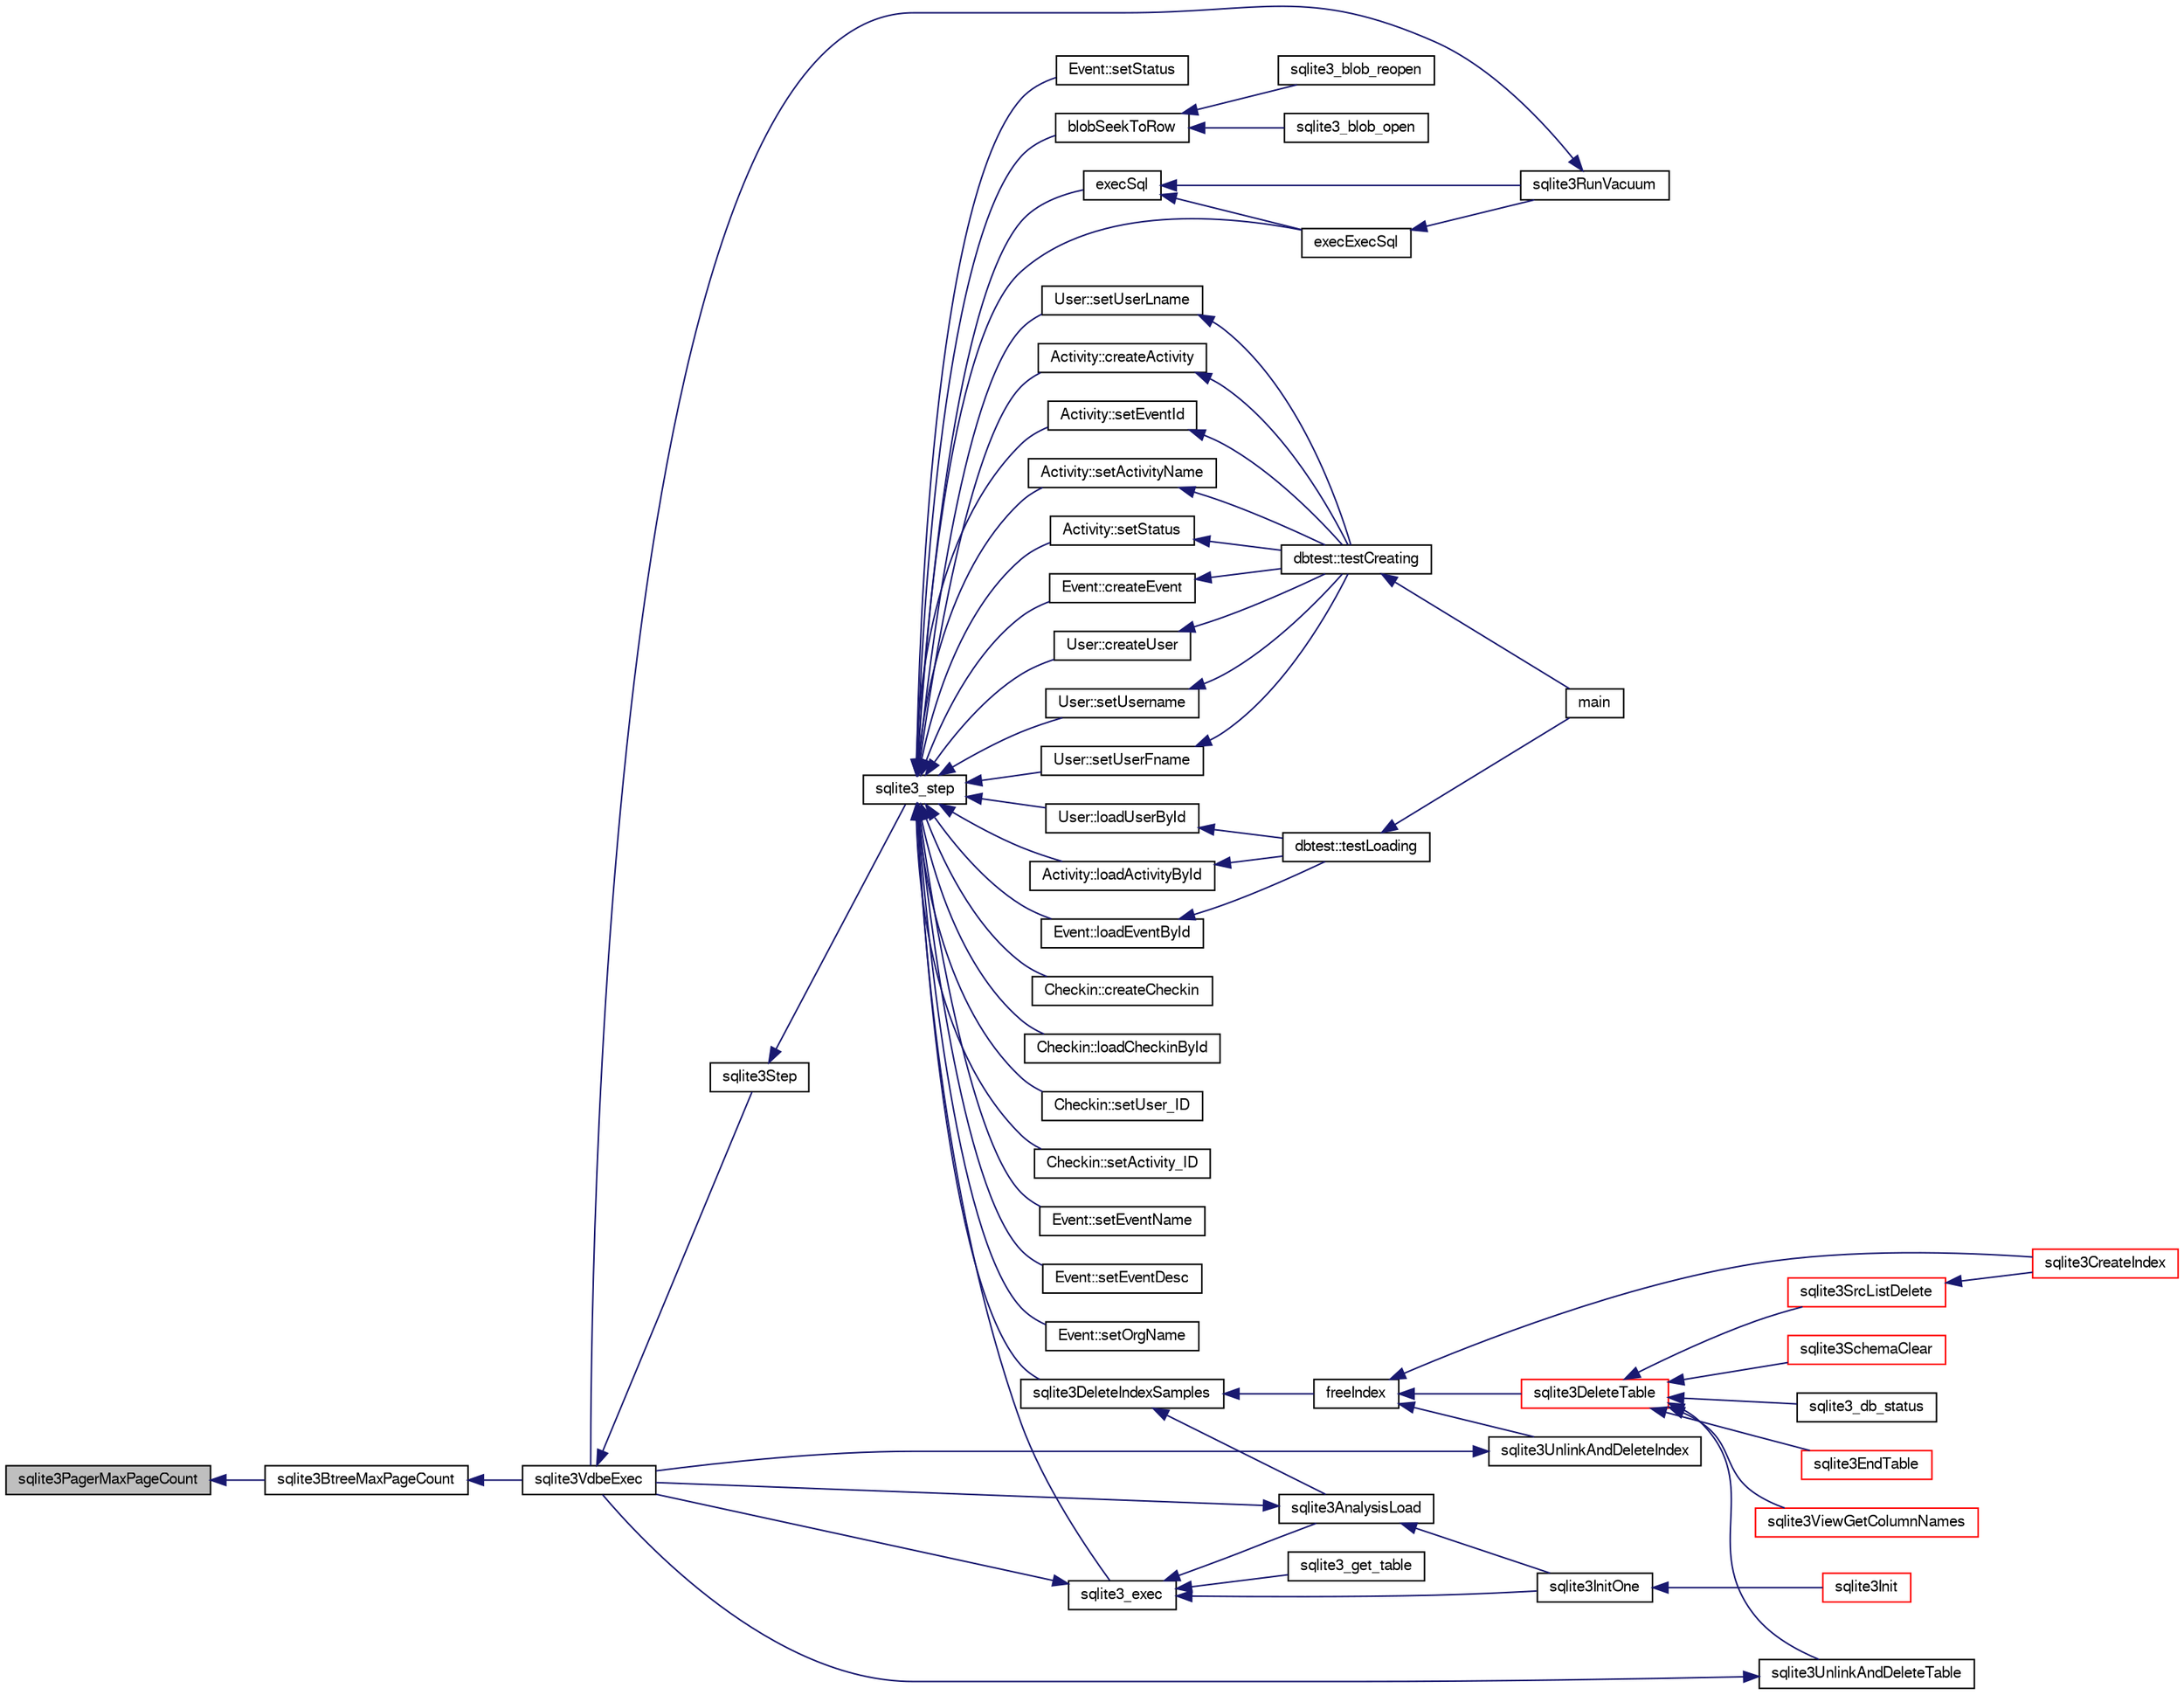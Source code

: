 digraph "sqlite3PagerMaxPageCount"
{
  edge [fontname="FreeSans",fontsize="10",labelfontname="FreeSans",labelfontsize="10"];
  node [fontname="FreeSans",fontsize="10",shape=record];
  rankdir="LR";
  Node631086 [label="sqlite3PagerMaxPageCount",height=0.2,width=0.4,color="black", fillcolor="grey75", style="filled", fontcolor="black"];
  Node631086 -> Node631087 [dir="back",color="midnightblue",fontsize="10",style="solid",fontname="FreeSans"];
  Node631087 [label="sqlite3BtreeMaxPageCount",height=0.2,width=0.4,color="black", fillcolor="white", style="filled",URL="$sqlite3_8c.html#a04e69e5ca8c3f4a275729bb4067fc8f1"];
  Node631087 -> Node631088 [dir="back",color="midnightblue",fontsize="10",style="solid",fontname="FreeSans"];
  Node631088 [label="sqlite3VdbeExec",height=0.2,width=0.4,color="black", fillcolor="white", style="filled",URL="$sqlite3_8c.html#a8ce40a614bdc56719c4d642b1e4dfb21"];
  Node631088 -> Node631089 [dir="back",color="midnightblue",fontsize="10",style="solid",fontname="FreeSans"];
  Node631089 [label="sqlite3Step",height=0.2,width=0.4,color="black", fillcolor="white", style="filled",URL="$sqlite3_8c.html#a3f2872e873e2758a4beedad1d5113554"];
  Node631089 -> Node631090 [dir="back",color="midnightblue",fontsize="10",style="solid",fontname="FreeSans"];
  Node631090 [label="sqlite3_step",height=0.2,width=0.4,color="black", fillcolor="white", style="filled",URL="$sqlite3_8h.html#ac1e491ce36b7471eb28387f7d3c74334"];
  Node631090 -> Node631091 [dir="back",color="midnightblue",fontsize="10",style="solid",fontname="FreeSans"];
  Node631091 [label="Activity::createActivity",height=0.2,width=0.4,color="black", fillcolor="white", style="filled",URL="$classActivity.html#a813cc5e52c14ab49b39014c134e3425b"];
  Node631091 -> Node631092 [dir="back",color="midnightblue",fontsize="10",style="solid",fontname="FreeSans"];
  Node631092 [label="dbtest::testCreating",height=0.2,width=0.4,color="black", fillcolor="white", style="filled",URL="$classdbtest.html#a8193e88a7df657069c8a6bd09c8243b7"];
  Node631092 -> Node631093 [dir="back",color="midnightblue",fontsize="10",style="solid",fontname="FreeSans"];
  Node631093 [label="main",height=0.2,width=0.4,color="black", fillcolor="white", style="filled",URL="$test_8cpp.html#ae66f6b31b5ad750f1fe042a706a4e3d4"];
  Node631090 -> Node631094 [dir="back",color="midnightblue",fontsize="10",style="solid",fontname="FreeSans"];
  Node631094 [label="Activity::loadActivityById",height=0.2,width=0.4,color="black", fillcolor="white", style="filled",URL="$classActivity.html#abe4ffb4f08a47212ebf9013259d9e7fd"];
  Node631094 -> Node631095 [dir="back",color="midnightblue",fontsize="10",style="solid",fontname="FreeSans"];
  Node631095 [label="dbtest::testLoading",height=0.2,width=0.4,color="black", fillcolor="white", style="filled",URL="$classdbtest.html#a6f98d82a2c8e2b9040848763504ddae1"];
  Node631095 -> Node631093 [dir="back",color="midnightblue",fontsize="10",style="solid",fontname="FreeSans"];
  Node631090 -> Node631096 [dir="back",color="midnightblue",fontsize="10",style="solid",fontname="FreeSans"];
  Node631096 [label="Activity::setEventId",height=0.2,width=0.4,color="black", fillcolor="white", style="filled",URL="$classActivity.html#adb1d0fd0d08f473e068f0a4086bfa9ca"];
  Node631096 -> Node631092 [dir="back",color="midnightblue",fontsize="10",style="solid",fontname="FreeSans"];
  Node631090 -> Node631097 [dir="back",color="midnightblue",fontsize="10",style="solid",fontname="FreeSans"];
  Node631097 [label="Activity::setActivityName",height=0.2,width=0.4,color="black", fillcolor="white", style="filled",URL="$classActivity.html#a62dc3737b33915a36086f9dd26d16a81"];
  Node631097 -> Node631092 [dir="back",color="midnightblue",fontsize="10",style="solid",fontname="FreeSans"];
  Node631090 -> Node631098 [dir="back",color="midnightblue",fontsize="10",style="solid",fontname="FreeSans"];
  Node631098 [label="Activity::setStatus",height=0.2,width=0.4,color="black", fillcolor="white", style="filled",URL="$classActivity.html#af618135a7738f4d2a7ee147a8ef912ea"];
  Node631098 -> Node631092 [dir="back",color="midnightblue",fontsize="10",style="solid",fontname="FreeSans"];
  Node631090 -> Node631099 [dir="back",color="midnightblue",fontsize="10",style="solid",fontname="FreeSans"];
  Node631099 [label="Checkin::createCheckin",height=0.2,width=0.4,color="black", fillcolor="white", style="filled",URL="$classCheckin.html#a4e40acdf7fff0e607f6de4f24f3a163c"];
  Node631090 -> Node631100 [dir="back",color="midnightblue",fontsize="10",style="solid",fontname="FreeSans"];
  Node631100 [label="Checkin::loadCheckinById",height=0.2,width=0.4,color="black", fillcolor="white", style="filled",URL="$classCheckin.html#a3461f70ea6c68475225f2a07f78a21e0"];
  Node631090 -> Node631101 [dir="back",color="midnightblue",fontsize="10",style="solid",fontname="FreeSans"];
  Node631101 [label="Checkin::setUser_ID",height=0.2,width=0.4,color="black", fillcolor="white", style="filled",URL="$classCheckin.html#a76ab640f4f912876dbebf183db5359c6"];
  Node631090 -> Node631102 [dir="back",color="midnightblue",fontsize="10",style="solid",fontname="FreeSans"];
  Node631102 [label="Checkin::setActivity_ID",height=0.2,width=0.4,color="black", fillcolor="white", style="filled",URL="$classCheckin.html#ab2ff3ec2604ec73a42af25874a00b232"];
  Node631090 -> Node631103 [dir="back",color="midnightblue",fontsize="10",style="solid",fontname="FreeSans"];
  Node631103 [label="Event::createEvent",height=0.2,width=0.4,color="black", fillcolor="white", style="filled",URL="$classEvent.html#a77adb9f4a46ffb32c2d931f0691f5903"];
  Node631103 -> Node631092 [dir="back",color="midnightblue",fontsize="10",style="solid",fontname="FreeSans"];
  Node631090 -> Node631104 [dir="back",color="midnightblue",fontsize="10",style="solid",fontname="FreeSans"];
  Node631104 [label="Event::loadEventById",height=0.2,width=0.4,color="black", fillcolor="white", style="filled",URL="$classEvent.html#afa66cea33f722dbeecb69cc98fdea055"];
  Node631104 -> Node631095 [dir="back",color="midnightblue",fontsize="10",style="solid",fontname="FreeSans"];
  Node631090 -> Node631105 [dir="back",color="midnightblue",fontsize="10",style="solid",fontname="FreeSans"];
  Node631105 [label="Event::setEventName",height=0.2,width=0.4,color="black", fillcolor="white", style="filled",URL="$classEvent.html#a10596b6ca077df05184e30d62b08729d"];
  Node631090 -> Node631106 [dir="back",color="midnightblue",fontsize="10",style="solid",fontname="FreeSans"];
  Node631106 [label="Event::setEventDesc",height=0.2,width=0.4,color="black", fillcolor="white", style="filled",URL="$classEvent.html#ae36b8377dcae792f1c5c4726024c981b"];
  Node631090 -> Node631107 [dir="back",color="midnightblue",fontsize="10",style="solid",fontname="FreeSans"];
  Node631107 [label="Event::setOrgName",height=0.2,width=0.4,color="black", fillcolor="white", style="filled",URL="$classEvent.html#a19aac0f776bd764563a54977656cf680"];
  Node631090 -> Node631108 [dir="back",color="midnightblue",fontsize="10",style="solid",fontname="FreeSans"];
  Node631108 [label="Event::setStatus",height=0.2,width=0.4,color="black", fillcolor="white", style="filled",URL="$classEvent.html#ab0a6b9285af0f4172eb841e2b80f8972"];
  Node631090 -> Node631109 [dir="back",color="midnightblue",fontsize="10",style="solid",fontname="FreeSans"];
  Node631109 [label="blobSeekToRow",height=0.2,width=0.4,color="black", fillcolor="white", style="filled",URL="$sqlite3_8c.html#afff57e13332b98c8a44a7cebe38962ab"];
  Node631109 -> Node631110 [dir="back",color="midnightblue",fontsize="10",style="solid",fontname="FreeSans"];
  Node631110 [label="sqlite3_blob_open",height=0.2,width=0.4,color="black", fillcolor="white", style="filled",URL="$sqlite3_8h.html#adb8ad839a5bdd62a43785132bc7dd518"];
  Node631109 -> Node631111 [dir="back",color="midnightblue",fontsize="10",style="solid",fontname="FreeSans"];
  Node631111 [label="sqlite3_blob_reopen",height=0.2,width=0.4,color="black", fillcolor="white", style="filled",URL="$sqlite3_8h.html#abc77c24fdc0150138490359a94360f7e"];
  Node631090 -> Node631112 [dir="back",color="midnightblue",fontsize="10",style="solid",fontname="FreeSans"];
  Node631112 [label="sqlite3DeleteIndexSamples",height=0.2,width=0.4,color="black", fillcolor="white", style="filled",URL="$sqlite3_8c.html#aaeda0302fbf61397ec009f65bed047ef"];
  Node631112 -> Node631113 [dir="back",color="midnightblue",fontsize="10",style="solid",fontname="FreeSans"];
  Node631113 [label="sqlite3AnalysisLoad",height=0.2,width=0.4,color="black", fillcolor="white", style="filled",URL="$sqlite3_8c.html#a48a2301c27e1d3d68708b9b8761b5a01"];
  Node631113 -> Node631088 [dir="back",color="midnightblue",fontsize="10",style="solid",fontname="FreeSans"];
  Node631113 -> Node631114 [dir="back",color="midnightblue",fontsize="10",style="solid",fontname="FreeSans"];
  Node631114 [label="sqlite3InitOne",height=0.2,width=0.4,color="black", fillcolor="white", style="filled",URL="$sqlite3_8c.html#ac4318b25df65269906b0379251fe9b85"];
  Node631114 -> Node631115 [dir="back",color="midnightblue",fontsize="10",style="solid",fontname="FreeSans"];
  Node631115 [label="sqlite3Init",height=0.2,width=0.4,color="red", fillcolor="white", style="filled",URL="$sqlite3_8c.html#aed74e3dc765631a833f522f425ff5a48"];
  Node631112 -> Node631215 [dir="back",color="midnightblue",fontsize="10",style="solid",fontname="FreeSans"];
  Node631215 [label="freeIndex",height=0.2,width=0.4,color="black", fillcolor="white", style="filled",URL="$sqlite3_8c.html#a00907c99c18d5bcb9d0b38c077146c31"];
  Node631215 -> Node631216 [dir="back",color="midnightblue",fontsize="10",style="solid",fontname="FreeSans"];
  Node631216 [label="sqlite3UnlinkAndDeleteIndex",height=0.2,width=0.4,color="black", fillcolor="white", style="filled",URL="$sqlite3_8c.html#a889f2dcb438c56db37a6d61e9f25e244"];
  Node631216 -> Node631088 [dir="back",color="midnightblue",fontsize="10",style="solid",fontname="FreeSans"];
  Node631215 -> Node631217 [dir="back",color="midnightblue",fontsize="10",style="solid",fontname="FreeSans"];
  Node631217 [label="sqlite3DeleteTable",height=0.2,width=0.4,color="red", fillcolor="white", style="filled",URL="$sqlite3_8c.html#a7fd3d507375a381a3807f92735318973"];
  Node631217 -> Node631218 [dir="back",color="midnightblue",fontsize="10",style="solid",fontname="FreeSans"];
  Node631218 [label="sqlite3_db_status",height=0.2,width=0.4,color="black", fillcolor="white", style="filled",URL="$sqlite3_8h.html#ab64e8333313ee2e44116842711818940"];
  Node631217 -> Node631219 [dir="back",color="midnightblue",fontsize="10",style="solid",fontname="FreeSans"];
  Node631219 [label="sqlite3UnlinkAndDeleteTable",height=0.2,width=0.4,color="black", fillcolor="white", style="filled",URL="$sqlite3_8c.html#a9733677716a49de464f86fff164e9a1b"];
  Node631219 -> Node631088 [dir="back",color="midnightblue",fontsize="10",style="solid",fontname="FreeSans"];
  Node631217 -> Node631130 [dir="back",color="midnightblue",fontsize="10",style="solid",fontname="FreeSans"];
  Node631130 [label="sqlite3EndTable",height=0.2,width=0.4,color="red", fillcolor="white", style="filled",URL="$sqlite3_8c.html#a7b5f2c66c0f0b6f819d970ca389768b0"];
  Node631217 -> Node631165 [dir="back",color="midnightblue",fontsize="10",style="solid",fontname="FreeSans"];
  Node631165 [label="sqlite3ViewGetColumnNames",height=0.2,width=0.4,color="red", fillcolor="white", style="filled",URL="$sqlite3_8c.html#aebc7cd8d9e2bd174ae0a60363d3f6ce8"];
  Node631217 -> Node631220 [dir="back",color="midnightblue",fontsize="10",style="solid",fontname="FreeSans"];
  Node631220 [label="sqlite3SrcListDelete",height=0.2,width=0.4,color="red", fillcolor="white", style="filled",URL="$sqlite3_8c.html#acc250a3e5e7fd8889a16a9f28e3e7312"];
  Node631220 -> Node631127 [dir="back",color="midnightblue",fontsize="10",style="solid",fontname="FreeSans"];
  Node631127 [label="sqlite3CreateIndex",height=0.2,width=0.4,color="red", fillcolor="white", style="filled",URL="$sqlite3_8c.html#a8dbe5e590ab6c58a8c45f34f7c81e825"];
  Node631217 -> Node631297 [dir="back",color="midnightblue",fontsize="10",style="solid",fontname="FreeSans"];
  Node631297 [label="sqlite3SchemaClear",height=0.2,width=0.4,color="red", fillcolor="white", style="filled",URL="$sqlite3_8c.html#a927c603430267e42c56ab38ca221322a"];
  Node631215 -> Node631127 [dir="back",color="midnightblue",fontsize="10",style="solid",fontname="FreeSans"];
  Node631090 -> Node631281 [dir="back",color="midnightblue",fontsize="10",style="solid",fontname="FreeSans"];
  Node631281 [label="sqlite3_exec",height=0.2,width=0.4,color="black", fillcolor="white", style="filled",URL="$sqlite3_8h.html#a97487ec8150e0bcc8fa392ab8f0e24db"];
  Node631281 -> Node631088 [dir="back",color="midnightblue",fontsize="10",style="solid",fontname="FreeSans"];
  Node631281 -> Node631113 [dir="back",color="midnightblue",fontsize="10",style="solid",fontname="FreeSans"];
  Node631281 -> Node631114 [dir="back",color="midnightblue",fontsize="10",style="solid",fontname="FreeSans"];
  Node631281 -> Node631282 [dir="back",color="midnightblue",fontsize="10",style="solid",fontname="FreeSans"];
  Node631282 [label="sqlite3_get_table",height=0.2,width=0.4,color="black", fillcolor="white", style="filled",URL="$sqlite3_8h.html#a5effeac4e12df57beaa35c5be1f61579"];
  Node631090 -> Node631272 [dir="back",color="midnightblue",fontsize="10",style="solid",fontname="FreeSans"];
  Node631272 [label="execSql",height=0.2,width=0.4,color="black", fillcolor="white", style="filled",URL="$sqlite3_8c.html#a7d16651b98a110662f4c265eff0246cb"];
  Node631272 -> Node631273 [dir="back",color="midnightblue",fontsize="10",style="solid",fontname="FreeSans"];
  Node631273 [label="execExecSql",height=0.2,width=0.4,color="black", fillcolor="white", style="filled",URL="$sqlite3_8c.html#ac1be09a6c047f21133d16378d301e0d4"];
  Node631273 -> Node631274 [dir="back",color="midnightblue",fontsize="10",style="solid",fontname="FreeSans"];
  Node631274 [label="sqlite3RunVacuum",height=0.2,width=0.4,color="black", fillcolor="white", style="filled",URL="$sqlite3_8c.html#a5e83ddc7b3e7e8e79ad5d1fc92de1d2f"];
  Node631274 -> Node631088 [dir="back",color="midnightblue",fontsize="10",style="solid",fontname="FreeSans"];
  Node631272 -> Node631274 [dir="back",color="midnightblue",fontsize="10",style="solid",fontname="FreeSans"];
  Node631090 -> Node631273 [dir="back",color="midnightblue",fontsize="10",style="solid",fontname="FreeSans"];
  Node631090 -> Node631275 [dir="back",color="midnightblue",fontsize="10",style="solid",fontname="FreeSans"];
  Node631275 [label="User::createUser",height=0.2,width=0.4,color="black", fillcolor="white", style="filled",URL="$classUser.html#a22ed673939e8cc0a136130b809bba513"];
  Node631275 -> Node631092 [dir="back",color="midnightblue",fontsize="10",style="solid",fontname="FreeSans"];
  Node631090 -> Node631276 [dir="back",color="midnightblue",fontsize="10",style="solid",fontname="FreeSans"];
  Node631276 [label="User::loadUserById",height=0.2,width=0.4,color="black", fillcolor="white", style="filled",URL="$classUser.html#a863377665b7fb83c5547dcf9727f5092"];
  Node631276 -> Node631095 [dir="back",color="midnightblue",fontsize="10",style="solid",fontname="FreeSans"];
  Node631090 -> Node631277 [dir="back",color="midnightblue",fontsize="10",style="solid",fontname="FreeSans"];
  Node631277 [label="User::setUsername",height=0.2,width=0.4,color="black", fillcolor="white", style="filled",URL="$classUser.html#aa0497022a136cb78de785b0a39ae60b1"];
  Node631277 -> Node631092 [dir="back",color="midnightblue",fontsize="10",style="solid",fontname="FreeSans"];
  Node631090 -> Node631278 [dir="back",color="midnightblue",fontsize="10",style="solid",fontname="FreeSans"];
  Node631278 [label="User::setUserFname",height=0.2,width=0.4,color="black", fillcolor="white", style="filled",URL="$classUser.html#a72657eb55cd0ca437b4841a43f19912f"];
  Node631278 -> Node631092 [dir="back",color="midnightblue",fontsize="10",style="solid",fontname="FreeSans"];
  Node631090 -> Node631279 [dir="back",color="midnightblue",fontsize="10",style="solid",fontname="FreeSans"];
  Node631279 [label="User::setUserLname",height=0.2,width=0.4,color="black", fillcolor="white", style="filled",URL="$classUser.html#aa25973387e5afe1aa6f60dd6545e33b5"];
  Node631279 -> Node631092 [dir="back",color="midnightblue",fontsize="10",style="solid",fontname="FreeSans"];
}
